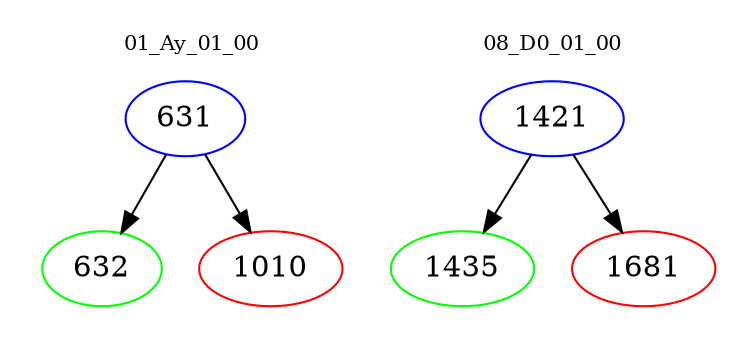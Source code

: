 digraph{
subgraph cluster_0 {
color = white
label = "01_Ay_01_00";
fontsize=10;
T0_631 [label="631", color="blue"]
T0_631 -> T0_632 [color="black"]
T0_632 [label="632", color="green"]
T0_631 -> T0_1010 [color="black"]
T0_1010 [label="1010", color="red"]
}
subgraph cluster_1 {
color = white
label = "08_D0_01_00";
fontsize=10;
T1_1421 [label="1421", color="blue"]
T1_1421 -> T1_1435 [color="black"]
T1_1435 [label="1435", color="green"]
T1_1421 -> T1_1681 [color="black"]
T1_1681 [label="1681", color="red"]
}
}
